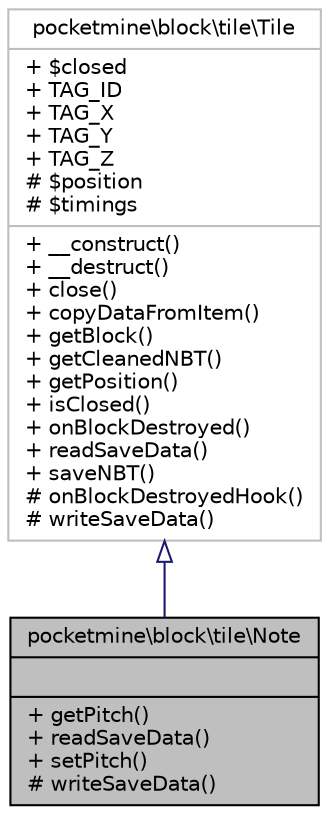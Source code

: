 digraph "pocketmine\block\tile\Note"
{
 // INTERACTIVE_SVG=YES
 // LATEX_PDF_SIZE
  edge [fontname="Helvetica",fontsize="10",labelfontname="Helvetica",labelfontsize="10"];
  node [fontname="Helvetica",fontsize="10",shape=record];
  Node1 [label="{pocketmine\\block\\tile\\Note\n||+ getPitch()\l+ readSaveData()\l+ setPitch()\l# writeSaveData()\l}",height=0.2,width=0.4,color="black", fillcolor="grey75", style="filled", fontcolor="black",tooltip=" "];
  Node2 -> Node1 [dir="back",color="midnightblue",fontsize="10",style="solid",arrowtail="onormal",fontname="Helvetica"];
  Node2 [label="{pocketmine\\block\\tile\\Tile\n|+ $closed\l+ TAG_ID\l+ TAG_X\l+ TAG_Y\l+ TAG_Z\l# $position\l# $timings\l|+ __construct()\l+ __destruct()\l+ close()\l+ copyDataFromItem()\l+ getBlock()\l+ getCleanedNBT()\l+ getPosition()\l+ isClosed()\l+ onBlockDestroyed()\l+ readSaveData()\l+ saveNBT()\l# onBlockDestroyedHook()\l# writeSaveData()\l}",height=0.2,width=0.4,color="grey75", fillcolor="white", style="filled",URL="$d9/d74/classpocketmine_1_1block_1_1tile_1_1_tile.html",tooltip=" "];
}
